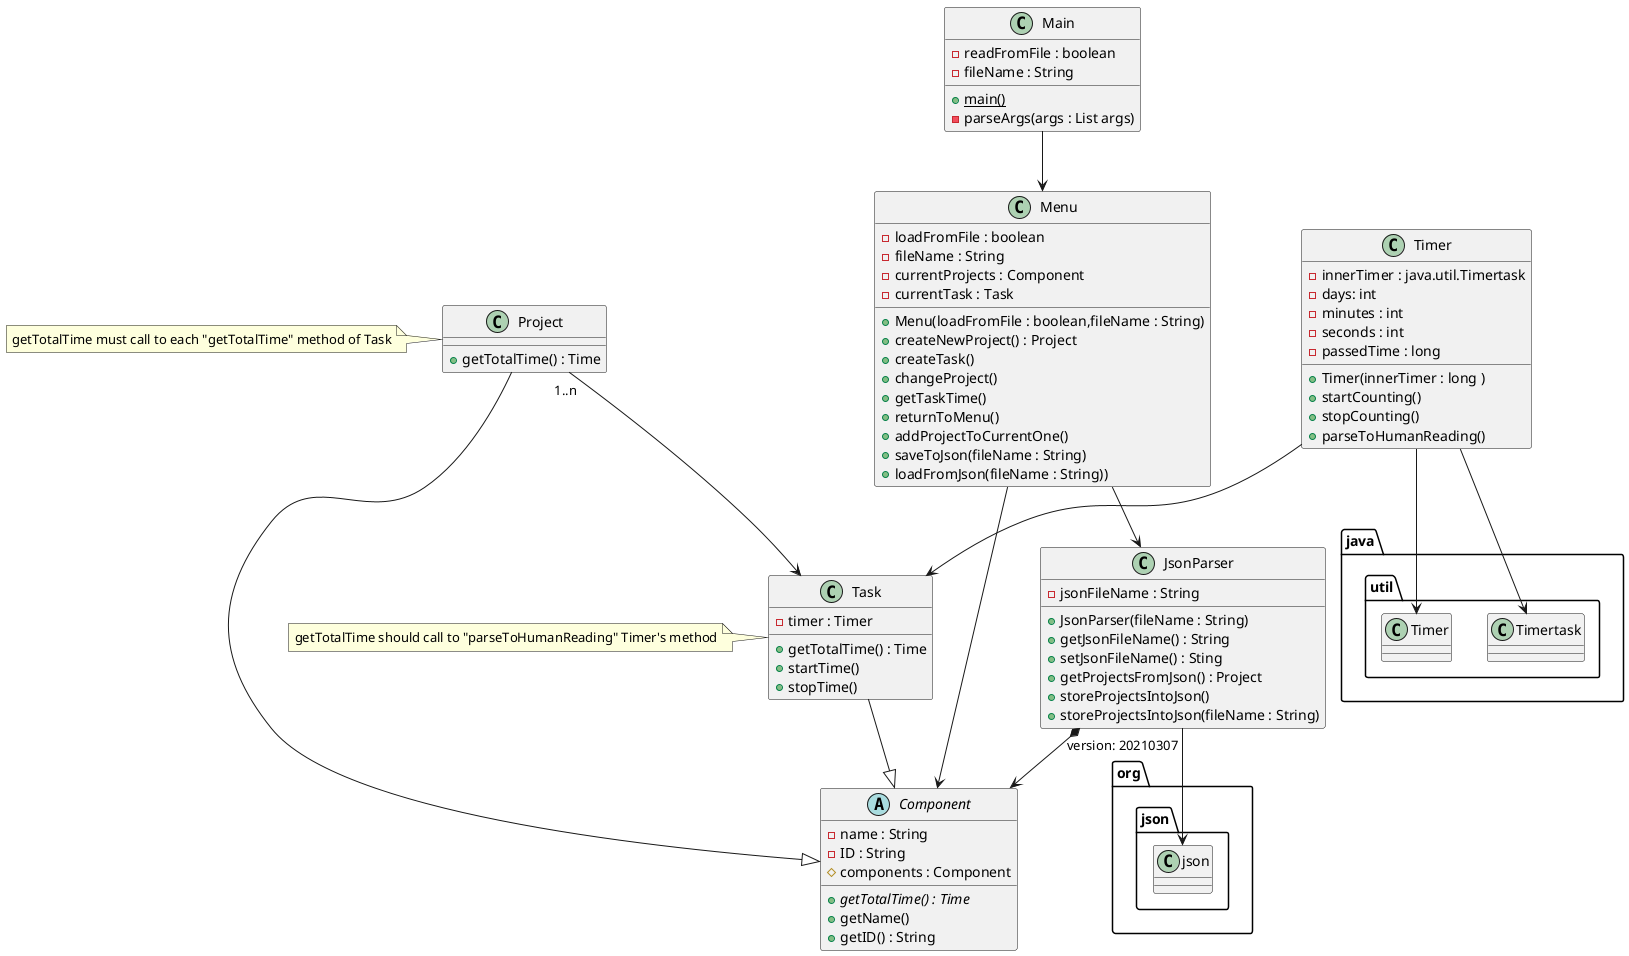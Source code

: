 @startuml
abstract class Component {
    - name : String
    - ID : String
    # components : Component
    + {abstract} getTotalTime() : Time
    + getName()
    + getID() : String
}

class Project {
    + getTotalTime() : Time
}

class Task {
    - timer : Timer
    + getTotalTime() : Time
    + startTime()
    + stopTime()
}

class Timer {
    - innerTimer : java.util.Timertask
    - days: int
    - minutes : int
    - seconds : int
    - passedTime : long
    + Timer(innerTimer : long )
    + startCounting()
    + stopCounting()
    + parseToHumanReading()
}

class JsonParser {
    - jsonFileName : String
    + JsonParser(fileName : String)
    + getJsonFileName() : String
    + setJsonFileName() : Sting
    + getProjectsFromJson() : Project
    + storeProjectsIntoJson()
    + storeProjectsIntoJson(fileName : String)
}

class Main {
    - readFromFile : boolean
    - fileName : String
    + {static} main()
    - parseArgs(args : List args)
}

class Menu {
    - loadFromFile : boolean
    - fileName : String
    - currentProjects : Component
    - currentTask : Task
    + Menu(loadFromFile : boolean,fileName : String)
    + createNewProject() : Project
    + createTask()
    + changeProject()
    + getTaskTime()
    + returnToMenu()
    + addProjectToCurrentOne()
    + saveToJson(fileName : String)
    + loadFromJson(fileName : String))
}

note left of Project {
    getTotalTime must call to each "getTotalTime" method of Task
}

note left of Task {
    getTotalTime should call to "parseToHumanReading" Timer's method
}
Project --|> Component
Task --|> Component
JsonParser "version: 20210307" --> org.json.json
Timer --> java.util.Timertask
Timer --> java.util.Timer
Main --> Menu
Menu --> JsonParser
JsonParser *--> Component
Project "1..n" --> Task
Timer --> Task
Menu --> Component
@enduml